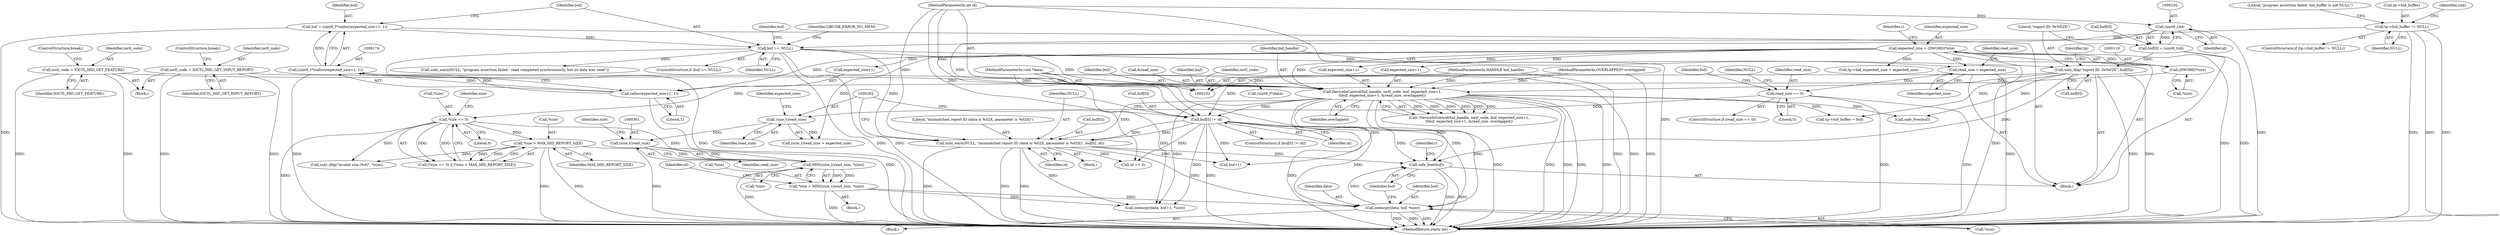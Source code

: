 digraph "1_Chrome_ac149a8d4371c0e01e0934fdd57b09e86f96b5b9_4@API" {
"1000324" [label="(Call,safe_free(buf))"];
"1000272" [label="(Call,usbi_warn(NULL, \"mismatched report ID (data is %02X, parameter is %02X)\", buf[0], id))"];
"1000181" [label="(Call,buf == NULL)"];
"1000171" [label="(Call,buf = (uint8_t*)calloc(expected_size+1, 1))"];
"1000173" [label="(Call,(uint8_t*)calloc(expected_size+1, 1))"];
"1000175" [label="(Call,calloc(expected_size+1, 1))"];
"1000116" [label="(Call,expected_size = (DWORD)*size)"];
"1000118" [label="(Call,(DWORD)*size)"];
"1000127" [label="(Call,tp->hid_buffer != NULL)"];
"1000209" [label="(Call,DeviceIoControl(hid_handle, ioctl_code, buf, expected_size+1,\n\t\tbuf, expected_size+1, &read_size, overlapped))"];
"1000104" [label="(MethodParameterIn,HANDLE hid_handle)"];
"1000156" [label="(Call,ioctl_code = IOCTL_HID_GET_INPUT_REPORT)"];
"1000161" [label="(Call,ioctl_code = IOCTL_HID_GET_FEATURE)"];
"1000194" [label="(Call,usbi_dbg(\"report ID: 0x%02X\", buf[0]))"];
"1000187" [label="(Call,buf[0] = (uint8_t)id)"];
"1000191" [label="(Call,(uint8_t)id)"];
"1000105" [label="(MethodParameterIn,int id)"];
"1000109" [label="(MethodParameterIn,OVERLAPPED* overlapped)"];
"1000266" [label="(Call,buf[0] != id)"];
"1000319" [label="(Call,memcpy(data, buf, *size))"];
"1000106" [label="(MethodParameterIn,void *data)"];
"1000296" [label="(Call,*size = MIN((size_t)read_size, *size))"];
"1000299" [label="(Call,MIN((size_t)read_size, *size))"];
"1000300" [label="(Call,(size_t)read_size)"];
"1000281" [label="(Call,(size_t)read_size)"];
"1000252" [label="(Call,read_size == 0)"];
"1000204" [label="(Call,read_size = expected_size)"];
"1000141" [label="(Call,*size > MAX_HID_REPORT_SIZE)"];
"1000137" [label="(Call,*size == 0)"];
"1000325" [label="(Identifier,buf)"];
"1000157" [label="(Identifier,ioctl_code)"];
"1000137" [label="(Call,*size == 0)"];
"1000179" [label="(Literal,1)"];
"1000303" [label="(Call,*size)"];
"1000273" [label="(Identifier,NULL)"];
"1000193" [label="(Identifier,id)"];
"1000116" [label="(Call,expected_size = (DWORD)*size)"];
"1000272" [label="(Call,usbi_warn(NULL, \"mismatched report ID (data is %02X, parameter is %02X)\", buf[0], id))"];
"1000322" [label="(Call,*size)"];
"1000275" [label="(Call,buf[0])"];
"1000209" [label="(Call,DeviceIoControl(hid_handle, ioctl_code, buf, expected_size+1,\n\t\tbuf, expected_size+1, &read_size, overlapped))"];
"1000124" [label="(Identifier,r)"];
"1000320" [label="(Identifier,data)"];
"1000194" [label="(Call,usbi_dbg(\"report ID: 0x%02X\", buf[0]))"];
"1000208" [label="(Call,!DeviceIoControl(hid_handle, ioctl_code, buf, expected_size+1,\n\t\tbuf, expected_size+1, &read_size, overlapped))"];
"1000173" [label="(Call,(uint8_t*)calloc(expected_size+1, 1))"];
"1000118" [label="(Call,(DWORD)*size)"];
"1000182" [label="(Identifier,buf)"];
"1000139" [label="(Identifier,size)"];
"1000162" [label="(Identifier,ioctl_code)"];
"1000126" [label="(ControlStructure,if (tp->hid_buffer != NULL))"];
"1000138" [label="(Call,*size)"];
"1000321" [label="(Identifier,buf)"];
"1000284" [label="(Identifier,expected_size)"];
"1000217" [label="(Call,expected_size+1)"];
"1000104" [label="(MethodParameterIn,HANDLE hid_handle)"];
"1000204" [label="(Call,read_size = expected_size)"];
"1000161" [label="(Call,ioctl_code = IOCTL_HID_GET_FEATURE)"];
"1000127" [label="(Call,tp->hid_buffer != NULL)"];
"1000196" [label="(Call,buf[0])"];
"1000111" [label="(Block,)"];
"1000181" [label="(Call,buf == NULL)"];
"1000212" [label="(Identifier,buf)"];
"1000191" [label="(Call,(uint8_t)id)"];
"1000296" [label="(Call,*size = MIN((size_t)read_size, *size))"];
"1000307" [label="(Identifier,id)"];
"1000281" [label="(Call,(size_t)read_size)"];
"1000195" [label="(Literal,\"report ID: 0x%02X\")"];
"1000164" [label="(ControlStructure,break;)"];
"1000318" [label="(Block,)"];
"1000237" [label="(Call,tp->hid_buffer = buf)"];
"1000156" [label="(Call,ioctl_code = IOCTL_HID_GET_INPUT_REPORT)"];
"1000251" [label="(ControlStructure,if (read_size == 0))"];
"1000205" [label="(Identifier,read_size)"];
"1000264" [label="(Block,)"];
"1000256" [label="(Call,usbi_warn(NULL, \"program assertion failed - read completed synchronously, but no data was read\"))"];
"1000158" [label="(Identifier,IOCTL_HID_GET_INPUT_REPORT)"];
"1000140" [label="(Literal,0)"];
"1000141" [label="(Call,*size > MAX_HID_REPORT_SIZE)"];
"1000171" [label="(Call,buf = (uint8_t*)calloc(expected_size+1, 1))"];
"1000210" [label="(Identifier,hid_handle)"];
"1000109" [label="(MethodParameterIn,OVERLAPPED* overlapped)"];
"1000154" [label="(Block,)"];
"1000278" [label="(Identifier,id)"];
"1000180" [label="(ControlStructure,if (buf == NULL))"];
"1000270" [label="(Identifier,id)"];
"1000201" [label="(Identifier,tp)"];
"1000134" [label="(Literal,\"program assertion failed: hid_buffer is not NULL\")"];
"1000143" [label="(Identifier,size)"];
"1000146" [label="(Call,usbi_dbg(\"invalid size (%d)\", *size))"];
"1000268" [label="(Identifier,buf)"];
"1000117" [label="(Identifier,expected_size)"];
"1000312" [label="(Call,buf+1)"];
"1000283" [label="(Identifier,read_size)"];
"1000252" [label="(Call,read_size == 0)"];
"1000246" [label="(Call,(uint8_t*)data)"];
"1000120" [label="(Call,*size)"];
"1000297" [label="(Call,*size)"];
"1000189" [label="(Identifier,buf)"];
"1000142" [label="(Call,*size)"];
"1000163" [label="(Identifier,IOCTL_HID_GET_FEATURE)"];
"1000159" [label="(ControlStructure,break;)"];
"1000327" [label="(Identifier,r)"];
"1000302" [label="(Identifier,read_size)"];
"1000328" [label="(MethodReturn,static int)"];
"1000280" [label="(Call,(size_t)read_size > expected_size)"];
"1000183" [label="(Identifier,NULL)"];
"1000257" [label="(Identifier,NULL)"];
"1000267" [label="(Call,buf[0])"];
"1000299" [label="(Call,MIN((size_t)read_size, *size))"];
"1000300" [label="(Call,(size_t)read_size)"];
"1000233" [label="(Call,safe_free(buf))"];
"1000211" [label="(Identifier,ioctl_code)"];
"1000128" [label="(Call,tp->hid_buffer)"];
"1000106" [label="(MethodParameterIn,void *data)"];
"1000206" [label="(Identifier,expected_size)"];
"1000271" [label="(Block,)"];
"1000266" [label="(Call,buf[0] != id)"];
"1000186" [label="(Identifier,LIBUSB_ERROR_NO_MEM)"];
"1000136" [label="(Call,(*size == 0) || (*size > MAX_HID_REPORT_SIZE))"];
"1000213" [label="(Call,expected_size+1)"];
"1000172" [label="(Identifier,buf)"];
"1000274" [label="(Literal,\"mismatched report ID (data is %02X, parameter is %02X)\")"];
"1000304" [label="(Identifier,size)"];
"1000216" [label="(Identifier,buf)"];
"1000199" [label="(Call,tp->hid_expected_size = expected_size)"];
"1000306" [label="(Call,id == 0)"];
"1000144" [label="(Identifier,MAX_HID_REPORT_SIZE)"];
"1000188" [label="(Call,buf[0])"];
"1000187" [label="(Call,buf[0] = (uint8_t)id)"];
"1000131" [label="(Identifier,NULL)"];
"1000220" [label="(Call,&read_size)"];
"1000310" [label="(Call,memcpy(data, buf+1, *size))"];
"1000175" [label="(Call,calloc(expected_size+1, 1))"];
"1000176" [label="(Call,expected_size+1)"];
"1000253" [label="(Identifier,read_size)"];
"1000222" [label="(Identifier,overlapped)"];
"1000319" [label="(Call,memcpy(data, buf, *size))"];
"1000105" [label="(MethodParameterIn,int id)"];
"1000265" [label="(ControlStructure,if (buf[0] != id))"];
"1000324" [label="(Call,safe_free(buf))"];
"1000254" [label="(Literal,0)"];
"1000324" -> "1000111"  [label="AST: "];
"1000324" -> "1000325"  [label="CFG: "];
"1000325" -> "1000324"  [label="AST: "];
"1000327" -> "1000324"  [label="CFG: "];
"1000324" -> "1000328"  [label="DDG: "];
"1000324" -> "1000328"  [label="DDG: "];
"1000272" -> "1000324"  [label="DDG: "];
"1000209" -> "1000324"  [label="DDG: "];
"1000266" -> "1000324"  [label="DDG: "];
"1000319" -> "1000324"  [label="DDG: "];
"1000194" -> "1000324"  [label="DDG: "];
"1000272" -> "1000271"  [label="AST: "];
"1000272" -> "1000278"  [label="CFG: "];
"1000273" -> "1000272"  [label="AST: "];
"1000274" -> "1000272"  [label="AST: "];
"1000275" -> "1000272"  [label="AST: "];
"1000278" -> "1000272"  [label="AST: "];
"1000282" -> "1000272"  [label="CFG: "];
"1000272" -> "1000328"  [label="DDG: "];
"1000272" -> "1000328"  [label="DDG: "];
"1000272" -> "1000328"  [label="DDG: "];
"1000181" -> "1000272"  [label="DDG: "];
"1000209" -> "1000272"  [label="DDG: "];
"1000266" -> "1000272"  [label="DDG: "];
"1000266" -> "1000272"  [label="DDG: "];
"1000105" -> "1000272"  [label="DDG: "];
"1000272" -> "1000306"  [label="DDG: "];
"1000272" -> "1000310"  [label="DDG: "];
"1000272" -> "1000312"  [label="DDG: "];
"1000272" -> "1000319"  [label="DDG: "];
"1000181" -> "1000180"  [label="AST: "];
"1000181" -> "1000183"  [label="CFG: "];
"1000182" -> "1000181"  [label="AST: "];
"1000183" -> "1000181"  [label="AST: "];
"1000186" -> "1000181"  [label="CFG: "];
"1000189" -> "1000181"  [label="CFG: "];
"1000181" -> "1000328"  [label="DDG: "];
"1000181" -> "1000328"  [label="DDG: "];
"1000181" -> "1000328"  [label="DDG: "];
"1000171" -> "1000181"  [label="DDG: "];
"1000127" -> "1000181"  [label="DDG: "];
"1000181" -> "1000194"  [label="DDG: "];
"1000181" -> "1000209"  [label="DDG: "];
"1000181" -> "1000256"  [label="DDG: "];
"1000171" -> "1000111"  [label="AST: "];
"1000171" -> "1000173"  [label="CFG: "];
"1000172" -> "1000171"  [label="AST: "];
"1000173" -> "1000171"  [label="AST: "];
"1000182" -> "1000171"  [label="CFG: "];
"1000171" -> "1000328"  [label="DDG: "];
"1000173" -> "1000171"  [label="DDG: "];
"1000173" -> "1000175"  [label="CFG: "];
"1000174" -> "1000173"  [label="AST: "];
"1000175" -> "1000173"  [label="AST: "];
"1000173" -> "1000328"  [label="DDG: "];
"1000175" -> "1000173"  [label="DDG: "];
"1000175" -> "1000173"  [label="DDG: "];
"1000175" -> "1000179"  [label="CFG: "];
"1000176" -> "1000175"  [label="AST: "];
"1000179" -> "1000175"  [label="AST: "];
"1000175" -> "1000328"  [label="DDG: "];
"1000116" -> "1000175"  [label="DDG: "];
"1000116" -> "1000111"  [label="AST: "];
"1000116" -> "1000118"  [label="CFG: "];
"1000117" -> "1000116"  [label="AST: "];
"1000118" -> "1000116"  [label="AST: "];
"1000124" -> "1000116"  [label="CFG: "];
"1000116" -> "1000328"  [label="DDG: "];
"1000116" -> "1000328"  [label="DDG: "];
"1000118" -> "1000116"  [label="DDG: "];
"1000116" -> "1000176"  [label="DDG: "];
"1000116" -> "1000199"  [label="DDG: "];
"1000116" -> "1000204"  [label="DDG: "];
"1000116" -> "1000209"  [label="DDG: "];
"1000116" -> "1000213"  [label="DDG: "];
"1000116" -> "1000217"  [label="DDG: "];
"1000116" -> "1000280"  [label="DDG: "];
"1000118" -> "1000120"  [label="CFG: "];
"1000119" -> "1000118"  [label="AST: "];
"1000120" -> "1000118"  [label="AST: "];
"1000118" -> "1000137"  [label="DDG: "];
"1000127" -> "1000126"  [label="AST: "];
"1000127" -> "1000131"  [label="CFG: "];
"1000128" -> "1000127"  [label="AST: "];
"1000131" -> "1000127"  [label="AST: "];
"1000134" -> "1000127"  [label="CFG: "];
"1000139" -> "1000127"  [label="CFG: "];
"1000127" -> "1000328"  [label="DDG: "];
"1000127" -> "1000328"  [label="DDG: "];
"1000127" -> "1000328"  [label="DDG: "];
"1000209" -> "1000208"  [label="AST: "];
"1000209" -> "1000222"  [label="CFG: "];
"1000210" -> "1000209"  [label="AST: "];
"1000211" -> "1000209"  [label="AST: "];
"1000212" -> "1000209"  [label="AST: "];
"1000213" -> "1000209"  [label="AST: "];
"1000216" -> "1000209"  [label="AST: "];
"1000217" -> "1000209"  [label="AST: "];
"1000220" -> "1000209"  [label="AST: "];
"1000222" -> "1000209"  [label="AST: "];
"1000208" -> "1000209"  [label="CFG: "];
"1000209" -> "1000328"  [label="DDG: "];
"1000209" -> "1000328"  [label="DDG: "];
"1000209" -> "1000328"  [label="DDG: "];
"1000209" -> "1000328"  [label="DDG: "];
"1000209" -> "1000328"  [label="DDG: "];
"1000209" -> "1000208"  [label="DDG: "];
"1000209" -> "1000208"  [label="DDG: "];
"1000209" -> "1000208"  [label="DDG: "];
"1000209" -> "1000208"  [label="DDG: "];
"1000209" -> "1000208"  [label="DDG: "];
"1000209" -> "1000208"  [label="DDG: "];
"1000104" -> "1000209"  [label="DDG: "];
"1000156" -> "1000209"  [label="DDG: "];
"1000161" -> "1000209"  [label="DDG: "];
"1000194" -> "1000209"  [label="DDG: "];
"1000109" -> "1000209"  [label="DDG: "];
"1000209" -> "1000233"  [label="DDG: "];
"1000209" -> "1000237"  [label="DDG: "];
"1000209" -> "1000266"  [label="DDG: "];
"1000209" -> "1000310"  [label="DDG: "];
"1000209" -> "1000312"  [label="DDG: "];
"1000209" -> "1000319"  [label="DDG: "];
"1000104" -> "1000102"  [label="AST: "];
"1000104" -> "1000328"  [label="DDG: "];
"1000156" -> "1000154"  [label="AST: "];
"1000156" -> "1000158"  [label="CFG: "];
"1000157" -> "1000156"  [label="AST: "];
"1000158" -> "1000156"  [label="AST: "];
"1000159" -> "1000156"  [label="CFG: "];
"1000156" -> "1000328"  [label="DDG: "];
"1000156" -> "1000328"  [label="DDG: "];
"1000161" -> "1000154"  [label="AST: "];
"1000161" -> "1000163"  [label="CFG: "];
"1000162" -> "1000161"  [label="AST: "];
"1000163" -> "1000161"  [label="AST: "];
"1000164" -> "1000161"  [label="CFG: "];
"1000161" -> "1000328"  [label="DDG: "];
"1000161" -> "1000328"  [label="DDG: "];
"1000194" -> "1000111"  [label="AST: "];
"1000194" -> "1000196"  [label="CFG: "];
"1000195" -> "1000194"  [label="AST: "];
"1000196" -> "1000194"  [label="AST: "];
"1000201" -> "1000194"  [label="CFG: "];
"1000194" -> "1000328"  [label="DDG: "];
"1000194" -> "1000328"  [label="DDG: "];
"1000187" -> "1000194"  [label="DDG: "];
"1000194" -> "1000233"  [label="DDG: "];
"1000194" -> "1000237"  [label="DDG: "];
"1000194" -> "1000266"  [label="DDG: "];
"1000187" -> "1000111"  [label="AST: "];
"1000187" -> "1000191"  [label="CFG: "];
"1000188" -> "1000187"  [label="AST: "];
"1000191" -> "1000187"  [label="AST: "];
"1000195" -> "1000187"  [label="CFG: "];
"1000187" -> "1000328"  [label="DDG: "];
"1000191" -> "1000187"  [label="DDG: "];
"1000191" -> "1000193"  [label="CFG: "];
"1000192" -> "1000191"  [label="AST: "];
"1000193" -> "1000191"  [label="AST: "];
"1000191" -> "1000328"  [label="DDG: "];
"1000105" -> "1000191"  [label="DDG: "];
"1000191" -> "1000266"  [label="DDG: "];
"1000105" -> "1000102"  [label="AST: "];
"1000105" -> "1000328"  [label="DDG: "];
"1000105" -> "1000266"  [label="DDG: "];
"1000105" -> "1000306"  [label="DDG: "];
"1000109" -> "1000102"  [label="AST: "];
"1000109" -> "1000328"  [label="DDG: "];
"1000266" -> "1000265"  [label="AST: "];
"1000266" -> "1000270"  [label="CFG: "];
"1000267" -> "1000266"  [label="AST: "];
"1000270" -> "1000266"  [label="AST: "];
"1000273" -> "1000266"  [label="CFG: "];
"1000282" -> "1000266"  [label="CFG: "];
"1000266" -> "1000328"  [label="DDG: "];
"1000266" -> "1000328"  [label="DDG: "];
"1000266" -> "1000306"  [label="DDG: "];
"1000266" -> "1000310"  [label="DDG: "];
"1000266" -> "1000312"  [label="DDG: "];
"1000266" -> "1000319"  [label="DDG: "];
"1000319" -> "1000318"  [label="AST: "];
"1000319" -> "1000322"  [label="CFG: "];
"1000320" -> "1000319"  [label="AST: "];
"1000321" -> "1000319"  [label="AST: "];
"1000322" -> "1000319"  [label="AST: "];
"1000325" -> "1000319"  [label="CFG: "];
"1000319" -> "1000328"  [label="DDG: "];
"1000319" -> "1000328"  [label="DDG: "];
"1000319" -> "1000328"  [label="DDG: "];
"1000106" -> "1000319"  [label="DDG: "];
"1000296" -> "1000319"  [label="DDG: "];
"1000106" -> "1000102"  [label="AST: "];
"1000106" -> "1000328"  [label="DDG: "];
"1000106" -> "1000246"  [label="DDG: "];
"1000106" -> "1000310"  [label="DDG: "];
"1000296" -> "1000264"  [label="AST: "];
"1000296" -> "1000299"  [label="CFG: "];
"1000297" -> "1000296"  [label="AST: "];
"1000299" -> "1000296"  [label="AST: "];
"1000307" -> "1000296"  [label="CFG: "];
"1000296" -> "1000328"  [label="DDG: "];
"1000299" -> "1000296"  [label="DDG: "];
"1000299" -> "1000296"  [label="DDG: "];
"1000296" -> "1000310"  [label="DDG: "];
"1000299" -> "1000303"  [label="CFG: "];
"1000300" -> "1000299"  [label="AST: "];
"1000303" -> "1000299"  [label="AST: "];
"1000299" -> "1000328"  [label="DDG: "];
"1000300" -> "1000299"  [label="DDG: "];
"1000141" -> "1000299"  [label="DDG: "];
"1000137" -> "1000299"  [label="DDG: "];
"1000300" -> "1000302"  [label="CFG: "];
"1000301" -> "1000300"  [label="AST: "];
"1000302" -> "1000300"  [label="AST: "];
"1000304" -> "1000300"  [label="CFG: "];
"1000300" -> "1000328"  [label="DDG: "];
"1000281" -> "1000300"  [label="DDG: "];
"1000281" -> "1000280"  [label="AST: "];
"1000281" -> "1000283"  [label="CFG: "];
"1000282" -> "1000281"  [label="AST: "];
"1000283" -> "1000281"  [label="AST: "];
"1000284" -> "1000281"  [label="CFG: "];
"1000281" -> "1000280"  [label="DDG: "];
"1000252" -> "1000281"  [label="DDG: "];
"1000252" -> "1000251"  [label="AST: "];
"1000252" -> "1000254"  [label="CFG: "];
"1000253" -> "1000252"  [label="AST: "];
"1000254" -> "1000252"  [label="AST: "];
"1000257" -> "1000252"  [label="CFG: "];
"1000268" -> "1000252"  [label="CFG: "];
"1000252" -> "1000328"  [label="DDG: "];
"1000252" -> "1000328"  [label="DDG: "];
"1000204" -> "1000252"  [label="DDG: "];
"1000204" -> "1000111"  [label="AST: "];
"1000204" -> "1000206"  [label="CFG: "];
"1000205" -> "1000204"  [label="AST: "];
"1000206" -> "1000204"  [label="AST: "];
"1000210" -> "1000204"  [label="CFG: "];
"1000204" -> "1000328"  [label="DDG: "];
"1000141" -> "1000136"  [label="AST: "];
"1000141" -> "1000144"  [label="CFG: "];
"1000142" -> "1000141"  [label="AST: "];
"1000144" -> "1000141"  [label="AST: "];
"1000136" -> "1000141"  [label="CFG: "];
"1000141" -> "1000328"  [label="DDG: "];
"1000141" -> "1000328"  [label="DDG: "];
"1000141" -> "1000136"  [label="DDG: "];
"1000141" -> "1000136"  [label="DDG: "];
"1000137" -> "1000141"  [label="DDG: "];
"1000141" -> "1000146"  [label="DDG: "];
"1000137" -> "1000136"  [label="AST: "];
"1000137" -> "1000140"  [label="CFG: "];
"1000138" -> "1000137"  [label="AST: "];
"1000140" -> "1000137"  [label="AST: "];
"1000143" -> "1000137"  [label="CFG: "];
"1000136" -> "1000137"  [label="CFG: "];
"1000137" -> "1000328"  [label="DDG: "];
"1000137" -> "1000136"  [label="DDG: "];
"1000137" -> "1000136"  [label="DDG: "];
"1000137" -> "1000146"  [label="DDG: "];
}
